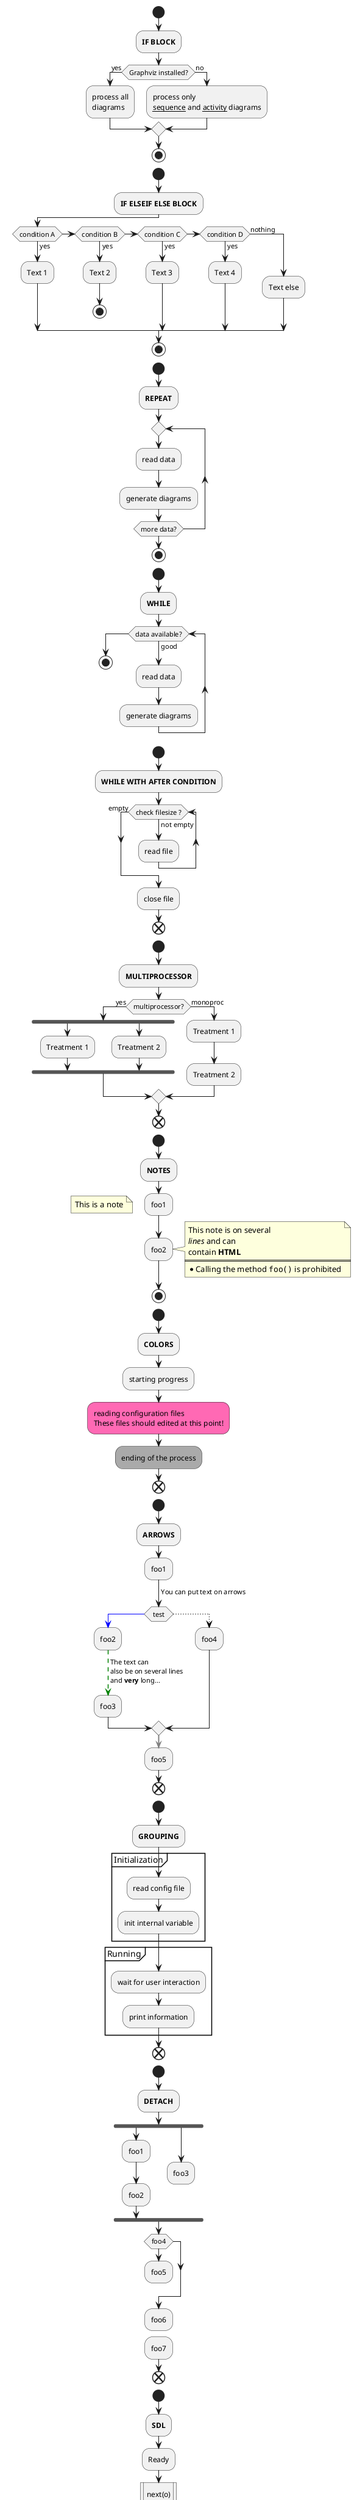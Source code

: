 @startuml
'if block'
start
:**IF BLOCK**;
if (Graphviz installed?) then (yes)
  :process all\ndiagrams;
else (no)
  :process only
  __sequence__ and __activity__ diagrams;
endif
stop


'if elseif else block'
start
:**IF ELSEIF ELSE BLOCK**;
if (condition A) then (yes)
  :Text 1;
elseif (condition B) then (yes)
  :Text 2;
  stop
elseif (condition C) then (yes)
  :Text 3;
elseif (condition D) then (yes)
  :Text 4;
else (nothing)
  :Text else;
endif
stop


'repeat'
start
:**REPEAT**;
repeat
  :read data;
  :generate diagrams;
repeat while (more data?)
stop


'while'
start
:**WHILE**;
while (data available?) is (good)
  :read data;
  :generate diagrams;
endwhile
stop

'while with after condition'
start
:**WHILE WITH AFTER CONDITION**;
while (check filesize ?) is (not empty)
  :read file;
endwhile (empty)
:close file;
end

'multiprocessor'
start
:**MULTIPROCESSOR**;
if (multiprocessor?) then (yes)
  fork
    :Treatment 1;
  fork again
    :Treatment 2;
  end fork
else (monoproc)
  :Treatment 1;
  :Treatment 2;
endif
end


'notes'
start
:**NOTES**;
:foo1;
floating note left: This is a note
:foo2;
note right
  This note is on several
  //lines// and can
  contain <b>HTML</b>
  ====
  * Calling the method ""foo()"" is prohibited
end note
stop


'colors'
start
:**COLORS**;
:starting progress;
#HotPink:reading configuration files
These files should edited at this point!;
#AAAAAA:ending of the process;
end


'arrows'
start
:**ARROWS**;
:foo1;
-> You can put text on arrows;
if (test) then
  -[#blue]->
  :foo2;
  -[#green,dashed]-> The text can
  also be on several lines
  and **very** long...;
  :foo3;
else
  -[#black,dotted]->
  :foo4;
endif
-[#gray,bold]->
:foo5;
end


'grouping'
start
:**GROUPING**;
partition Initialization {
    :read config file;
    :init internal variable;
}
partition Running {
    :wait for user interaction;
    :print information;
}
end

'swimlane' 'ommitted not working'


'detach'
start
:**DETACH**;
 fork
   :foo1;
   :foo2;
 fork again
   :foo3;
   detach
 endfork
 if (foo4) then
   :foo5;
   detach
 endif
 :foo6;
 detach
 :foo7;
 end



'sdl'
start
:**SDL**;
 :Ready;
:next(o)|
:Receiving;
split
 :nak(i)<
 :ack(o)>
split again
 :ack(i)<
 :next(o)
 on several line|
 :i := i + 1]
 :ack(o)>
split again
 :err(i)<
 :nak(o)>
split again
 :foo/
split again
 :i > 5}
stop
end split
:finish;
end


'complete'
start
:**COMPLETE**;
:ClickServlet.handleRequest();
:new page;
if (Page.onSecurityCheck) then (true)
  :Page.onInit();
  if (isForward?) then (no)
    :Process controls;
    if (continue processing?) then (no)
      stop
    endif

    if (isPost?) then (yes)
      :Page.onPost();
    else (no)
      :Page.onGet();
    endif
    :Page.onRender();
  endif
else (false)
endif

if (do redirect?) then (yes)
  :redirect process;
else
  if (do forward?) then (yes)
    :Forward request;
  else (no)
    :Render page template;
  endif
endif
end

@enduml
